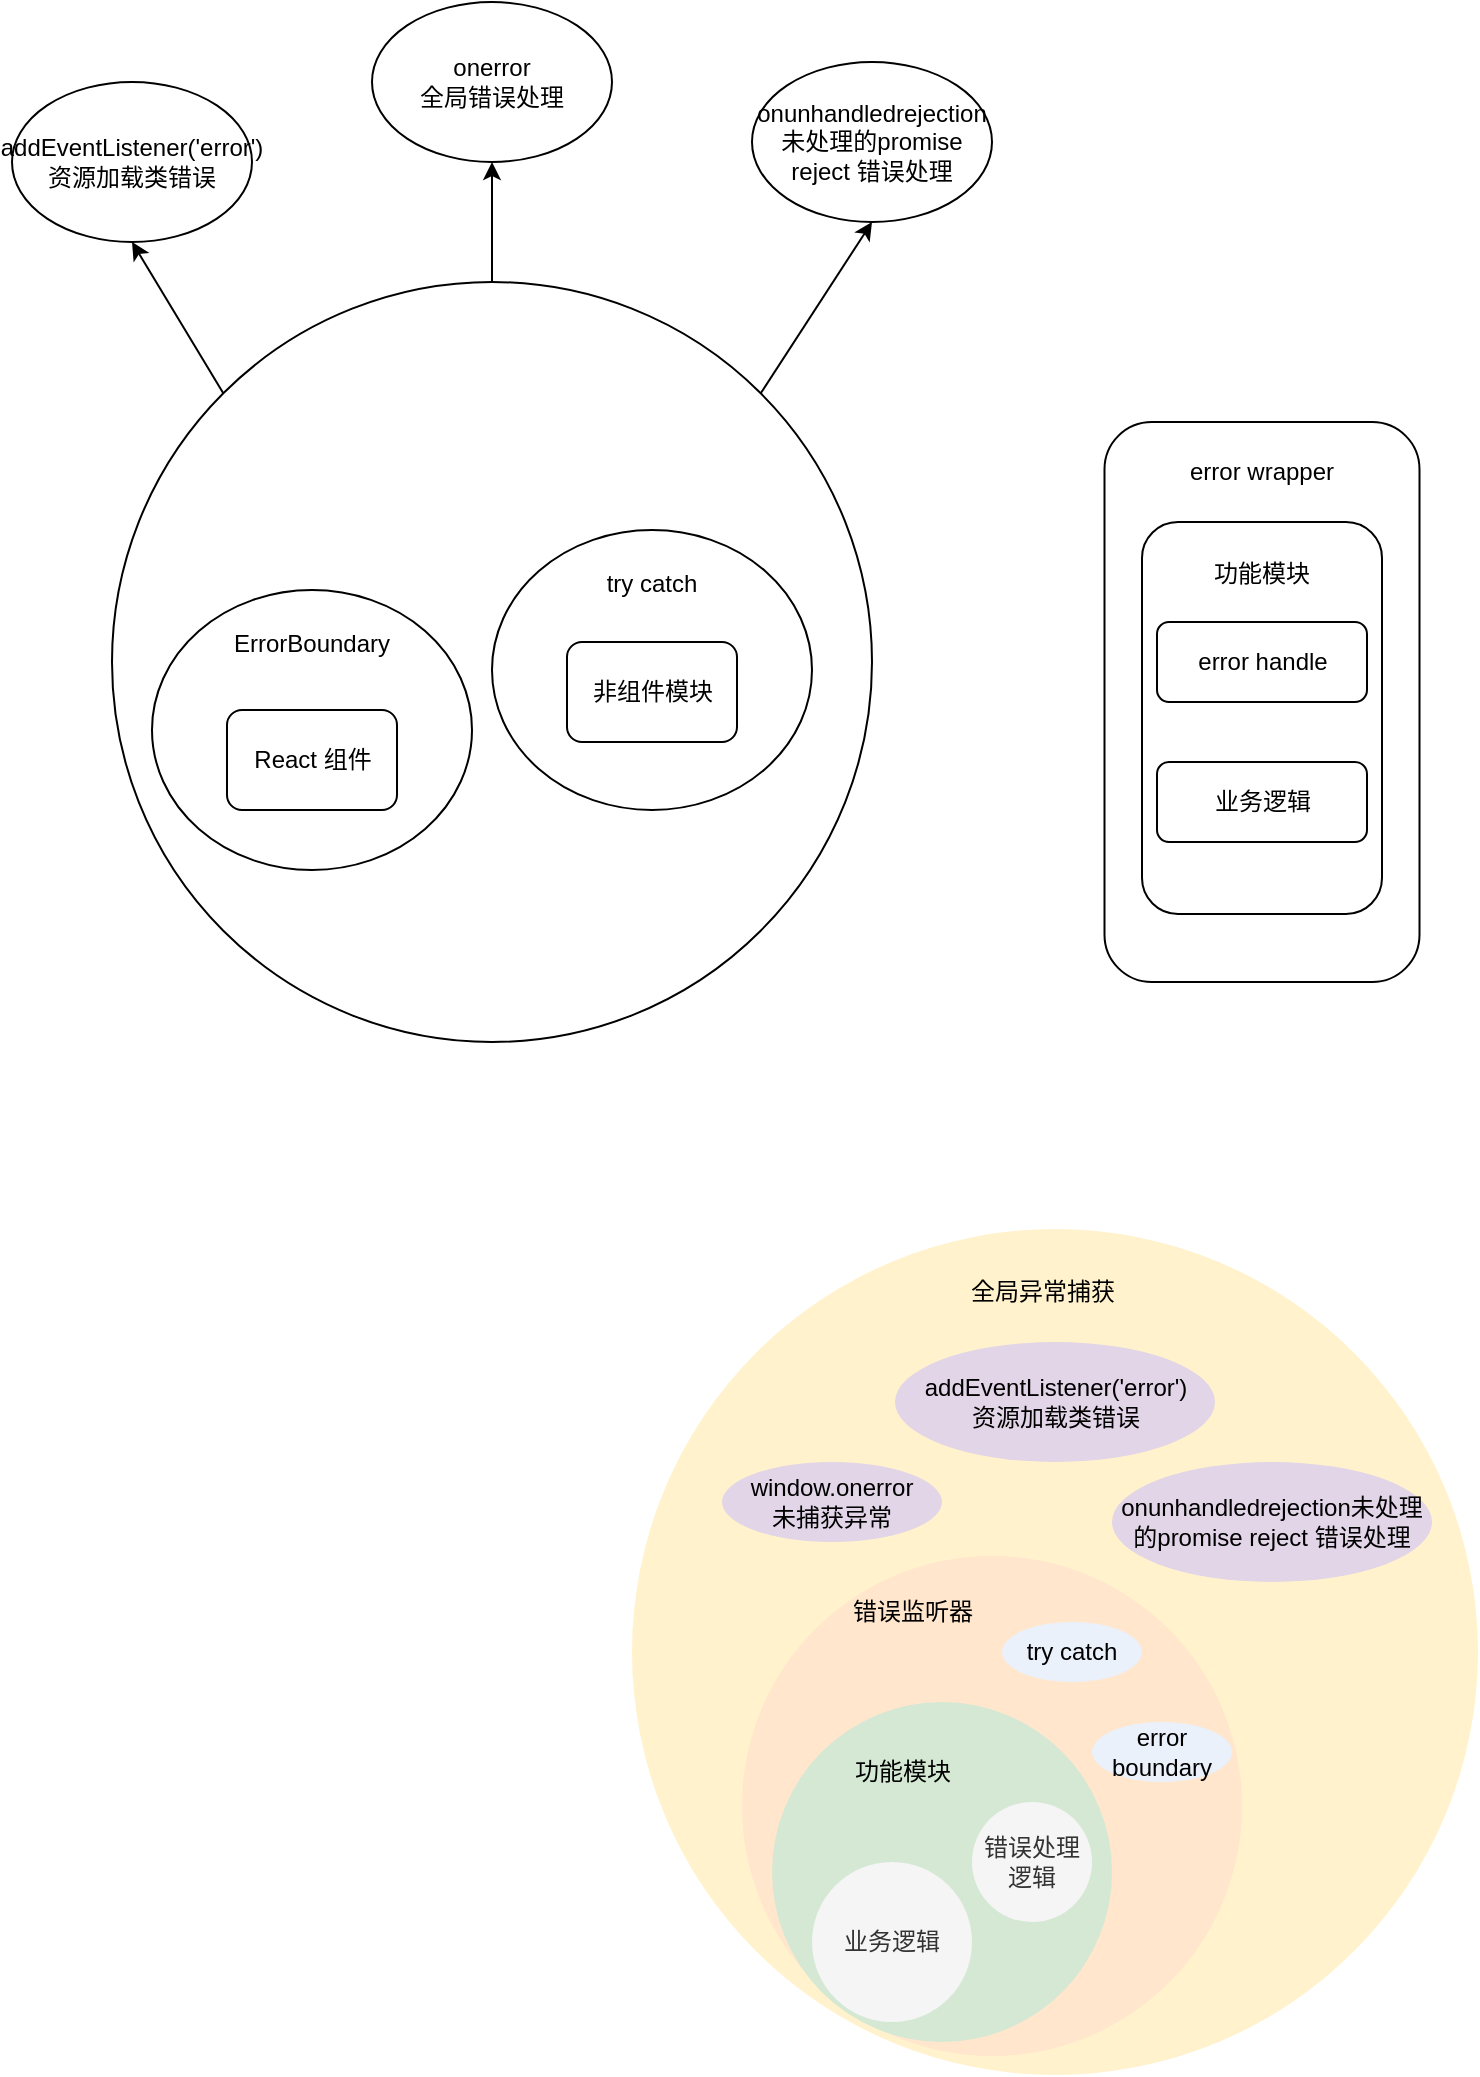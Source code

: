 <mxfile version="24.7.1" type="github">
  <diagram name="第 1 页" id="vcvGQQvWgvCkvQoSG0Wb">
    <mxGraphModel dx="954" dy="637" grid="1" gridSize="10" guides="1" tooltips="1" connect="1" arrows="1" fold="1" page="1" pageScale="1" pageWidth="1169" pageHeight="827" math="0" shadow="0">
      <root>
        <mxCell id="0" />
        <mxCell id="1" parent="0" />
        <mxCell id="uQnkR5oncuJnE6Joskx9-27" value="" style="ellipse;whiteSpace=wrap;html=1;aspect=fixed;fillColor=#fff2cc;strokeColor=none;" vertex="1" parent="1">
          <mxGeometry x="330" y="663.5" width="423" height="423" as="geometry" />
        </mxCell>
        <mxCell id="uQnkR5oncuJnE6Joskx9-25" value="" style="ellipse;whiteSpace=wrap;html=1;aspect=fixed;strokeColor=none;fillColor=#ffe6cc;" vertex="1" parent="1">
          <mxGeometry x="385" y="827" width="250" height="250" as="geometry" />
        </mxCell>
        <mxCell id="uQnkR5oncuJnE6Joskx9-8" style="rounded=0;orthogonalLoop=1;jettySize=auto;html=1;exitX=0;exitY=0;exitDx=0;exitDy=0;entryX=0.5;entryY=1;entryDx=0;entryDy=0;" edge="1" parent="1" source="uQnkR5oncuJnE6Joskx9-2" target="uQnkR5oncuJnE6Joskx9-6">
          <mxGeometry relative="1" as="geometry" />
        </mxCell>
        <mxCell id="uQnkR5oncuJnE6Joskx9-9" style="rounded=0;orthogonalLoop=1;jettySize=auto;html=1;exitX=0.5;exitY=0;exitDx=0;exitDy=0;entryX=0.5;entryY=1;entryDx=0;entryDy=0;" edge="1" parent="1" source="uQnkR5oncuJnE6Joskx9-2" target="uQnkR5oncuJnE6Joskx9-4">
          <mxGeometry relative="1" as="geometry" />
        </mxCell>
        <mxCell id="uQnkR5oncuJnE6Joskx9-10" style="rounded=0;orthogonalLoop=1;jettySize=auto;html=1;exitX=1;exitY=0;exitDx=0;exitDy=0;entryX=0.5;entryY=1;entryDx=0;entryDy=0;" edge="1" parent="1" source="uQnkR5oncuJnE6Joskx9-2" target="uQnkR5oncuJnE6Joskx9-5">
          <mxGeometry relative="1" as="geometry" />
        </mxCell>
        <mxCell id="uQnkR5oncuJnE6Joskx9-2" value="" style="ellipse;whiteSpace=wrap;html=1;aspect=fixed;" vertex="1" parent="1">
          <mxGeometry x="70" y="190" width="380" height="380" as="geometry" />
        </mxCell>
        <mxCell id="uQnkR5oncuJnE6Joskx9-4" value="onerror&lt;div&gt;全局错误处理&lt;/div&gt;" style="ellipse;whiteSpace=wrap;html=1;" vertex="1" parent="1">
          <mxGeometry x="200" y="50" width="120" height="80" as="geometry" />
        </mxCell>
        <mxCell id="uQnkR5oncuJnE6Joskx9-5" value="&lt;p&gt;onunhandledrejection未处理的promise reject 错误处理&lt;/p&gt;" style="ellipse;whiteSpace=wrap;html=1;" vertex="1" parent="1">
          <mxGeometry x="390" y="80" width="120" height="80" as="geometry" />
        </mxCell>
        <mxCell id="uQnkR5oncuJnE6Joskx9-6" value="&lt;div&gt;addEventListener(&#39;error&#39;)&lt;/div&gt;&lt;div&gt;资源加载类错误&lt;/div&gt;" style="ellipse;whiteSpace=wrap;html=1;" vertex="1" parent="1">
          <mxGeometry x="20" y="90" width="120" height="80" as="geometry" />
        </mxCell>
        <mxCell id="uQnkR5oncuJnE6Joskx9-13" value="ErrorBoundary&lt;div&gt;&lt;br&gt;&lt;/div&gt;&lt;div&gt;&lt;br&gt;&lt;/div&gt;&lt;div&gt;&lt;br&gt;&lt;/div&gt;&lt;div&gt;&lt;br&gt;&lt;/div&gt;&lt;div&gt;&lt;br&gt;&lt;/div&gt;&lt;div&gt;&lt;br&gt;&lt;/div&gt;" style="ellipse;whiteSpace=wrap;html=1;" vertex="1" parent="1">
          <mxGeometry x="90" y="344" width="160" height="140" as="geometry" />
        </mxCell>
        <mxCell id="uQnkR5oncuJnE6Joskx9-15" value="try catch&lt;div&gt;&lt;br&gt;&lt;/div&gt;&lt;div&gt;&lt;br&gt;&lt;/div&gt;&lt;div&gt;&lt;br&gt;&lt;/div&gt;&lt;div&gt;&lt;br&gt;&lt;/div&gt;&lt;div&gt;&lt;br&gt;&lt;/div&gt;&lt;div&gt;&lt;br&gt;&lt;/div&gt;" style="ellipse;whiteSpace=wrap;html=1;" vertex="1" parent="1">
          <mxGeometry x="260" y="314" width="160" height="140" as="geometry" />
        </mxCell>
        <mxCell id="uQnkR5oncuJnE6Joskx9-16" value="React 组件" style="rounded=1;whiteSpace=wrap;html=1;" vertex="1" parent="1">
          <mxGeometry x="127.5" y="404" width="85" height="50" as="geometry" />
        </mxCell>
        <mxCell id="uQnkR5oncuJnE6Joskx9-14" value="非组件模块" style="rounded=1;whiteSpace=wrap;html=1;" vertex="1" parent="1">
          <mxGeometry x="297.5" y="370" width="85" height="50" as="geometry" />
        </mxCell>
        <mxCell id="uQnkR5oncuJnE6Joskx9-18" value="error wrapper&lt;div&gt;&lt;br&gt;&lt;/div&gt;&lt;div&gt;&lt;br&gt;&lt;/div&gt;&lt;div&gt;&lt;br&gt;&lt;/div&gt;&lt;div&gt;&lt;br&gt;&lt;/div&gt;&lt;div&gt;&lt;br&gt;&lt;/div&gt;&lt;div&gt;&lt;br&gt;&lt;/div&gt;&lt;div&gt;&lt;br&gt;&lt;/div&gt;&lt;div&gt;&lt;br&gt;&lt;/div&gt;&lt;div&gt;&lt;br&gt;&lt;/div&gt;&lt;div&gt;&lt;br&gt;&lt;/div&gt;&lt;div&gt;&lt;br&gt;&lt;/div&gt;&lt;div&gt;&lt;br&gt;&lt;/div&gt;&lt;div&gt;&lt;br&gt;&lt;/div&gt;&lt;div&gt;&lt;br&gt;&lt;/div&gt;&lt;div&gt;&lt;br&gt;&lt;/div&gt;&lt;div&gt;&lt;br&gt;&lt;/div&gt;" style="rounded=1;whiteSpace=wrap;html=1;" vertex="1" parent="1">
          <mxGeometry x="566.25" y="260" width="157.5" height="280" as="geometry" />
        </mxCell>
        <mxCell id="uQnkR5oncuJnE6Joskx9-17" value="功能模块&lt;div&gt;&lt;br&gt;&lt;/div&gt;&lt;div&gt;&lt;br&gt;&lt;/div&gt;&lt;div&gt;&lt;br&gt;&lt;/div&gt;&lt;div&gt;&lt;br&gt;&lt;/div&gt;&lt;div&gt;&lt;br&gt;&lt;/div&gt;&lt;div&gt;&lt;br&gt;&lt;/div&gt;&lt;div&gt;&lt;br&gt;&lt;/div&gt;&lt;div&gt;&lt;br&gt;&lt;/div&gt;&lt;div&gt;&lt;br&gt;&lt;/div&gt;&lt;div&gt;&lt;br&gt;&lt;/div&gt;" style="rounded=1;whiteSpace=wrap;html=1;" vertex="1" parent="1">
          <mxGeometry x="585" y="310" width="120" height="196" as="geometry" />
        </mxCell>
        <mxCell id="uQnkR5oncuJnE6Joskx9-19" value="error handle" style="rounded=1;whiteSpace=wrap;html=1;" vertex="1" parent="1">
          <mxGeometry x="592.5" y="360" width="105" height="40" as="geometry" />
        </mxCell>
        <mxCell id="uQnkR5oncuJnE6Joskx9-20" value="业务逻辑" style="rounded=1;whiteSpace=wrap;html=1;" vertex="1" parent="1">
          <mxGeometry x="592.5" y="430" width="105" height="40" as="geometry" />
        </mxCell>
        <mxCell id="uQnkR5oncuJnE6Joskx9-22" value="" style="ellipse;whiteSpace=wrap;html=1;aspect=fixed;fillColor=#d5e8d4;strokeColor=none;" vertex="1" parent="1">
          <mxGeometry x="400" y="900" width="170" height="170" as="geometry" />
        </mxCell>
        <mxCell id="uQnkR5oncuJnE6Joskx9-21" value="业务逻辑" style="ellipse;whiteSpace=wrap;html=1;aspect=fixed;fillColor=#f5f5f5;strokeColor=none;fontColor=#333333;" vertex="1" parent="1">
          <mxGeometry x="420" y="980" width="80" height="80" as="geometry" />
        </mxCell>
        <mxCell id="uQnkR5oncuJnE6Joskx9-23" value="功能模块" style="text;html=1;align=center;verticalAlign=middle;resizable=0;points=[];autosize=1;" vertex="1" parent="1">
          <mxGeometry x="430" y="920" width="70" height="30" as="geometry" />
        </mxCell>
        <mxCell id="uQnkR5oncuJnE6Joskx9-24" value="错误处理逻辑" style="ellipse;whiteSpace=wrap;html=1;aspect=fixed;fillColor=#f5f5f5;strokeColor=none;fontColor=#333333;" vertex="1" parent="1">
          <mxGeometry x="500" y="950" width="60" height="60" as="geometry" />
        </mxCell>
        <mxCell id="uQnkR5oncuJnE6Joskx9-26" value="错误监听器" style="text;html=1;align=center;verticalAlign=middle;resizable=0;points=[];autosize=1;" vertex="1" parent="1">
          <mxGeometry x="430" y="840" width="80" height="30" as="geometry" />
        </mxCell>
        <mxCell id="uQnkR5oncuJnE6Joskx9-28" value="全局异常捕获" style="text;html=1;align=center;verticalAlign=middle;resizable=0;points=[];autosize=1;" vertex="1" parent="1">
          <mxGeometry x="485" y="680" width="100" height="30" as="geometry" />
        </mxCell>
        <mxCell id="uQnkR5oncuJnE6Joskx9-29" value="window.onerror&lt;div&gt;未捕获异常&lt;/div&gt;" style="ellipse;whiteSpace=wrap;html=1;strokeColor=none;fillColor=#e1d5e7;" vertex="1" parent="1">
          <mxGeometry x="375" y="780" width="110" height="40" as="geometry" />
        </mxCell>
        <mxCell id="uQnkR5oncuJnE6Joskx9-30" value="addEventListener(&#39;error&#39;)&lt;div&gt;资源加载类错误&lt;/div&gt;" style="ellipse;whiteSpace=wrap;html=1;strokeColor=none;fillColor=#e1d5e7;" vertex="1" parent="1">
          <mxGeometry x="461.5" y="720" width="160" height="60" as="geometry" />
        </mxCell>
        <mxCell id="uQnkR5oncuJnE6Joskx9-31" value="onunhandledrejection未处理的promise reject 错误处理" style="ellipse;whiteSpace=wrap;html=1;strokeColor=none;fillColor=#e1d5e7;" vertex="1" parent="1">
          <mxGeometry x="570" y="780" width="160" height="60" as="geometry" />
        </mxCell>
        <mxCell id="uQnkR5oncuJnE6Joskx9-32" value="try catch" style="ellipse;whiteSpace=wrap;html=1;fillColor=#eaf1fb;strokeColor=none;" vertex="1" parent="1">
          <mxGeometry x="515" y="860" width="70" height="30" as="geometry" />
        </mxCell>
        <mxCell id="uQnkR5oncuJnE6Joskx9-33" value="error boundary" style="ellipse;whiteSpace=wrap;html=1;strokeColor=none;fillColor=#eaf1fb;" vertex="1" parent="1">
          <mxGeometry x="560" y="910" width="70" height="30" as="geometry" />
        </mxCell>
      </root>
    </mxGraphModel>
  </diagram>
</mxfile>
